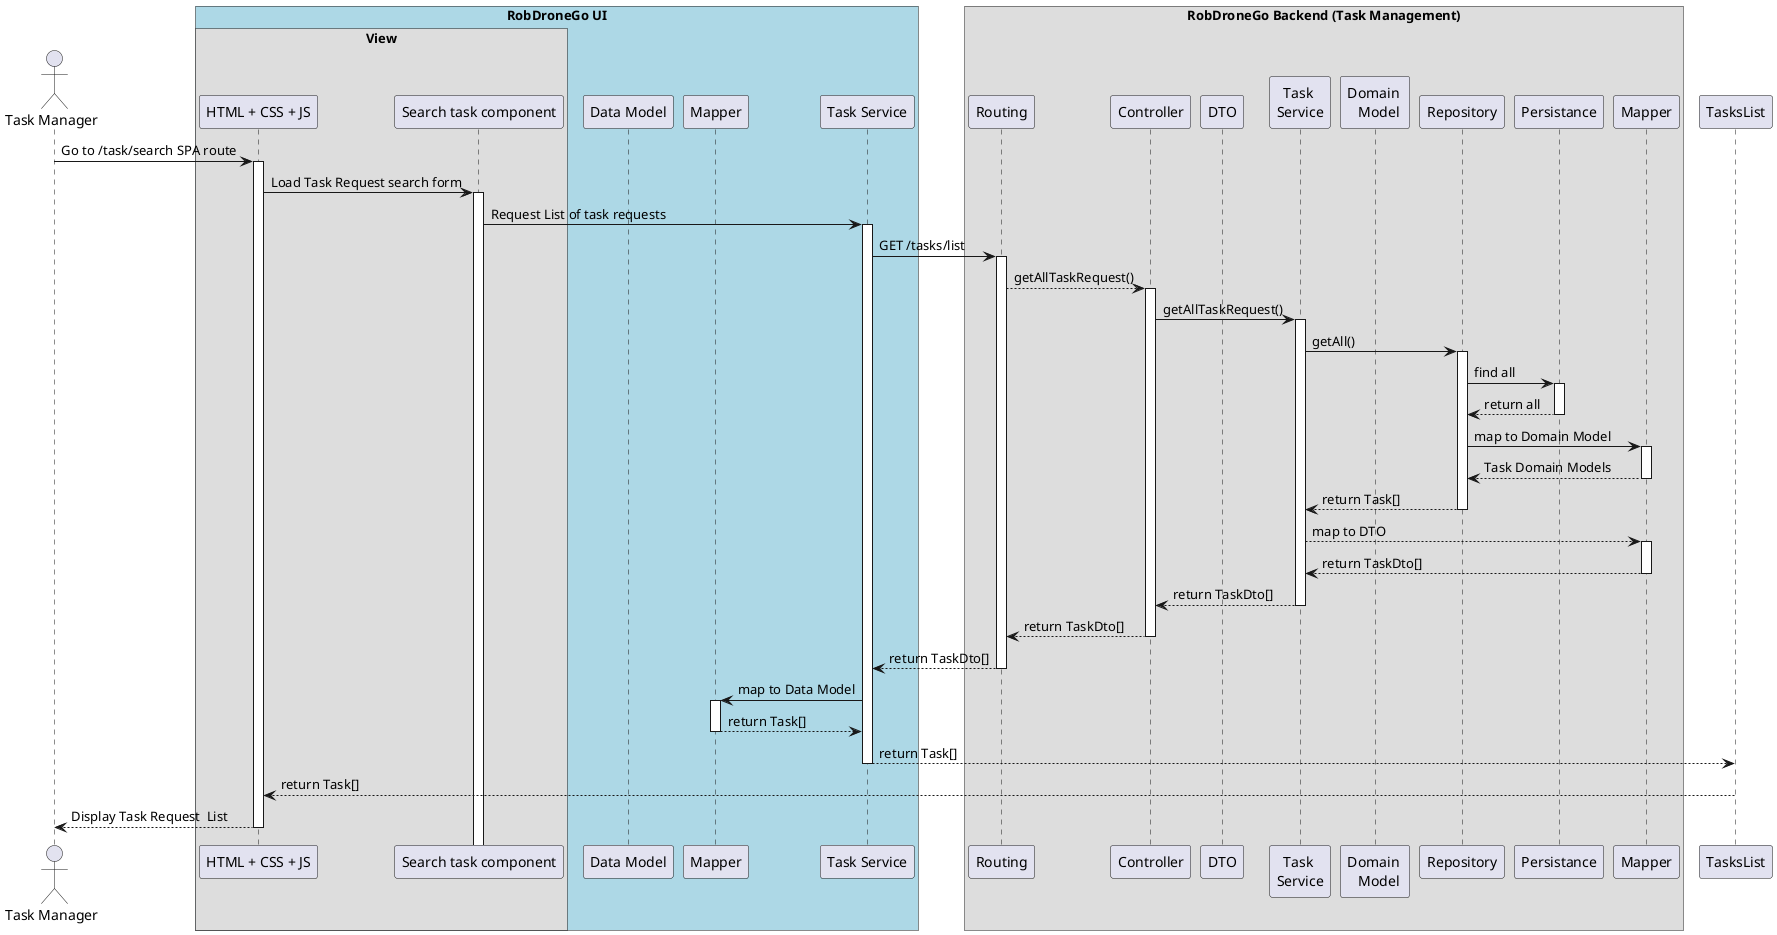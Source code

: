 @startuml SD Lv3

!pragma teoz true

actor "Task Manager" as user
box "RobDroneGo UI" #LightBlue

    box "View"
        participant "HTML + CSS + JS" as FrontEnd
        participant "Search task component" as SearchTask
    end box
    participant "Data Model" as ModelFE
    participant "Mapper" as TaskMapperFE
    participant "Task Service" as TaskServiceFE

end box
box "RobDroneGo Backend (Task Management)"
    participant "Routing" as TaskRouteBE
    participant "Controller" as TaskControllerBE
    participant "DTO" as TaskDtoBE
    participant "Task \nService" as TaskServiceBE
    participant "Domain \n  Model" as TaskDomainModelBE
    participant "Repository" as TaskRepositoryBE
    participant "Persistance" as TaskPersistanceBE
    participant "Mapper" as TaskMapperBE

   
end box

user -> FrontEnd : Go to /task/search SPA route
activate FrontEnd

    FrontEnd -> SearchTask : Load Task Request search form
    activate SearchTask

        SearchTask -> TaskServiceFE : Request List of task requests
        activate TaskServiceFE

            TaskServiceFE -> TaskRouteBE : GET /tasks/list
            activate TaskRouteBE

            TaskRouteBE --> TaskControllerBE : getAllTaskRequest()

            activate TaskControllerBE
            TaskControllerBE -> TaskServiceBE : getAllTaskRequest()
            activate TaskServiceBE
            
            TaskServiceBE -> TaskRepositoryBE : getAll()
            activate TaskRepositoryBE

            TaskRepositoryBE -> TaskPersistanceBE : find all
            activate TaskPersistanceBE
            TaskPersistanceBE --> TaskRepositoryBE : return all
            deactivate TaskPersistanceBE

            TaskRepositoryBE -> TaskMapperBE : map to Domain Model
            activate TaskMapperBE
            TaskMapperBE --> TaskRepositoryBE : Task Domain Models
            deactivate TaskMapperBE

            TaskRepositoryBE --> TaskServiceBE : return Task[]
            deactivate TaskRepositoryBE

            TaskServiceBE --> TaskMapperBE : map to DTO
            activate TaskMapperBE
            TaskMapperBE --> TaskServiceBE : return TaskDto[]
            deactivate TaskMapperBE

            TaskServiceBE --> TaskControllerBE : return TaskDto[]
            deactivate TaskServiceBE

            TaskControllerBE --> TaskRouteBE : return TaskDto[]
            deactivate TaskControllerBE

            TaskRouteBE --> TaskServiceFE : return TaskDto[]
            deactivate TaskRouteBE

        TaskServiceFE -> TaskMapperFE : map to Data Model
        activate TaskMapperFE
        TaskMapperFE --> TaskServiceFE : return Task[]
        deactivate TaskMapperFE

        TaskServiceFE --> TasksList : return Task[]
        deactivate TaskServiceFE

    TasksList --> FrontEnd : return Task[]
    deactivate TasksList

FrontEnd --> user : Display Task Request  List
deactivate FrontEnd


@enduml
